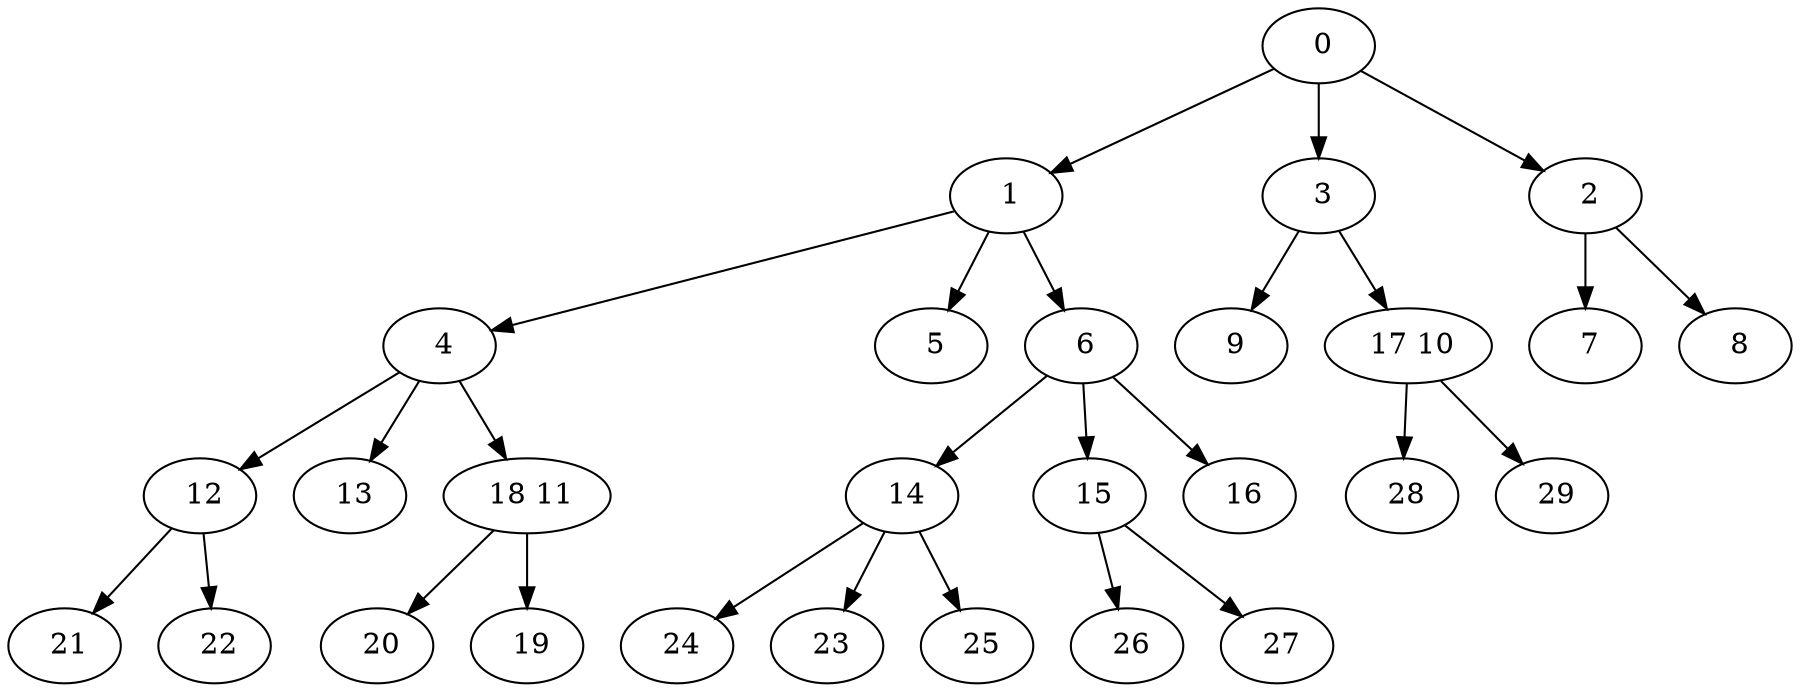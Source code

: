digraph mytree {
" 0" -> " 1";
" 0" -> " 3";
" 0" -> " 2";
" 1" -> " 4";
" 1" -> " 5";
" 1" -> " 6";
" 3" -> " 9";
" 3" -> " 17 10";
" 24";
" 4" -> " 12";
" 4" -> " 13";
" 4" -> " 18 11";
" 5";
" 6" -> " 14";
" 6" -> " 15";
" 6" -> " 16";
" 2" -> " 7";
" 2" -> " 8";
" 7";
" 8";
" 9";
" 17 10" -> " 28";
" 17 10" -> " 29";
" 12" -> " 21";
" 12" -> " 22";
" 21";
" 14" -> " 24";
" 14" -> " 23";
" 14" -> " 25";
" 15" -> " 26";
" 15" -> " 27";
" 16";
" 13";
" 23";
" 25";
" 26";
" 27";
" 22";
" 18 11" -> " 20";
" 18 11" -> " 19";
" 20";
" 19";
" 28";
" 29";
}
